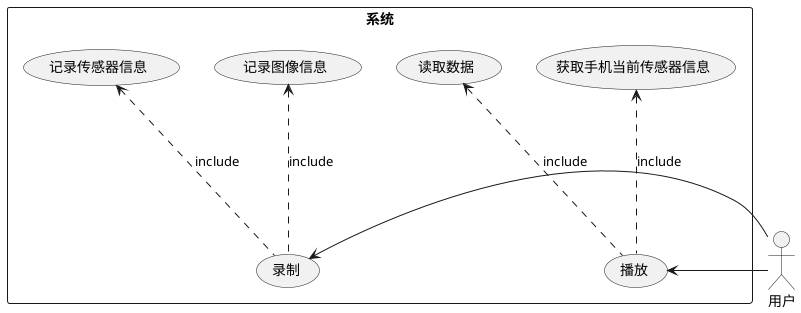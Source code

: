 @startuml
actor  用户 as user
rectangle 系统{
usecase 录制            as u1
usecase  记录传感器信息 as u11
usecase  记录图像信息   as u12

usecase 播放             as u2
usecase  读取数据   as u21
usecase  获取手机当前传感器信息 as u22
u1 -.up-> u11 :include
u1 -.up-> u12 :include
u2 -.up->u21 :include
u2 -.up->u22 : include
}
user -down-> u1
user -left-> u2
@enduml